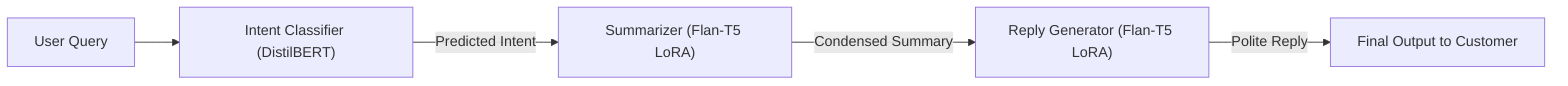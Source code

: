flowchart LR
    A[User Query] --> B["Intent Classifier (DistilBERT)"]
    B -->|Predicted Intent| C["Summarizer (Flan-T5 LoRA)"]
    C -->|Condensed Summary| D["Reply Generator (Flan-T5 LoRA)"]
    D -->|Polite Reply| E[Final Output to Customer]